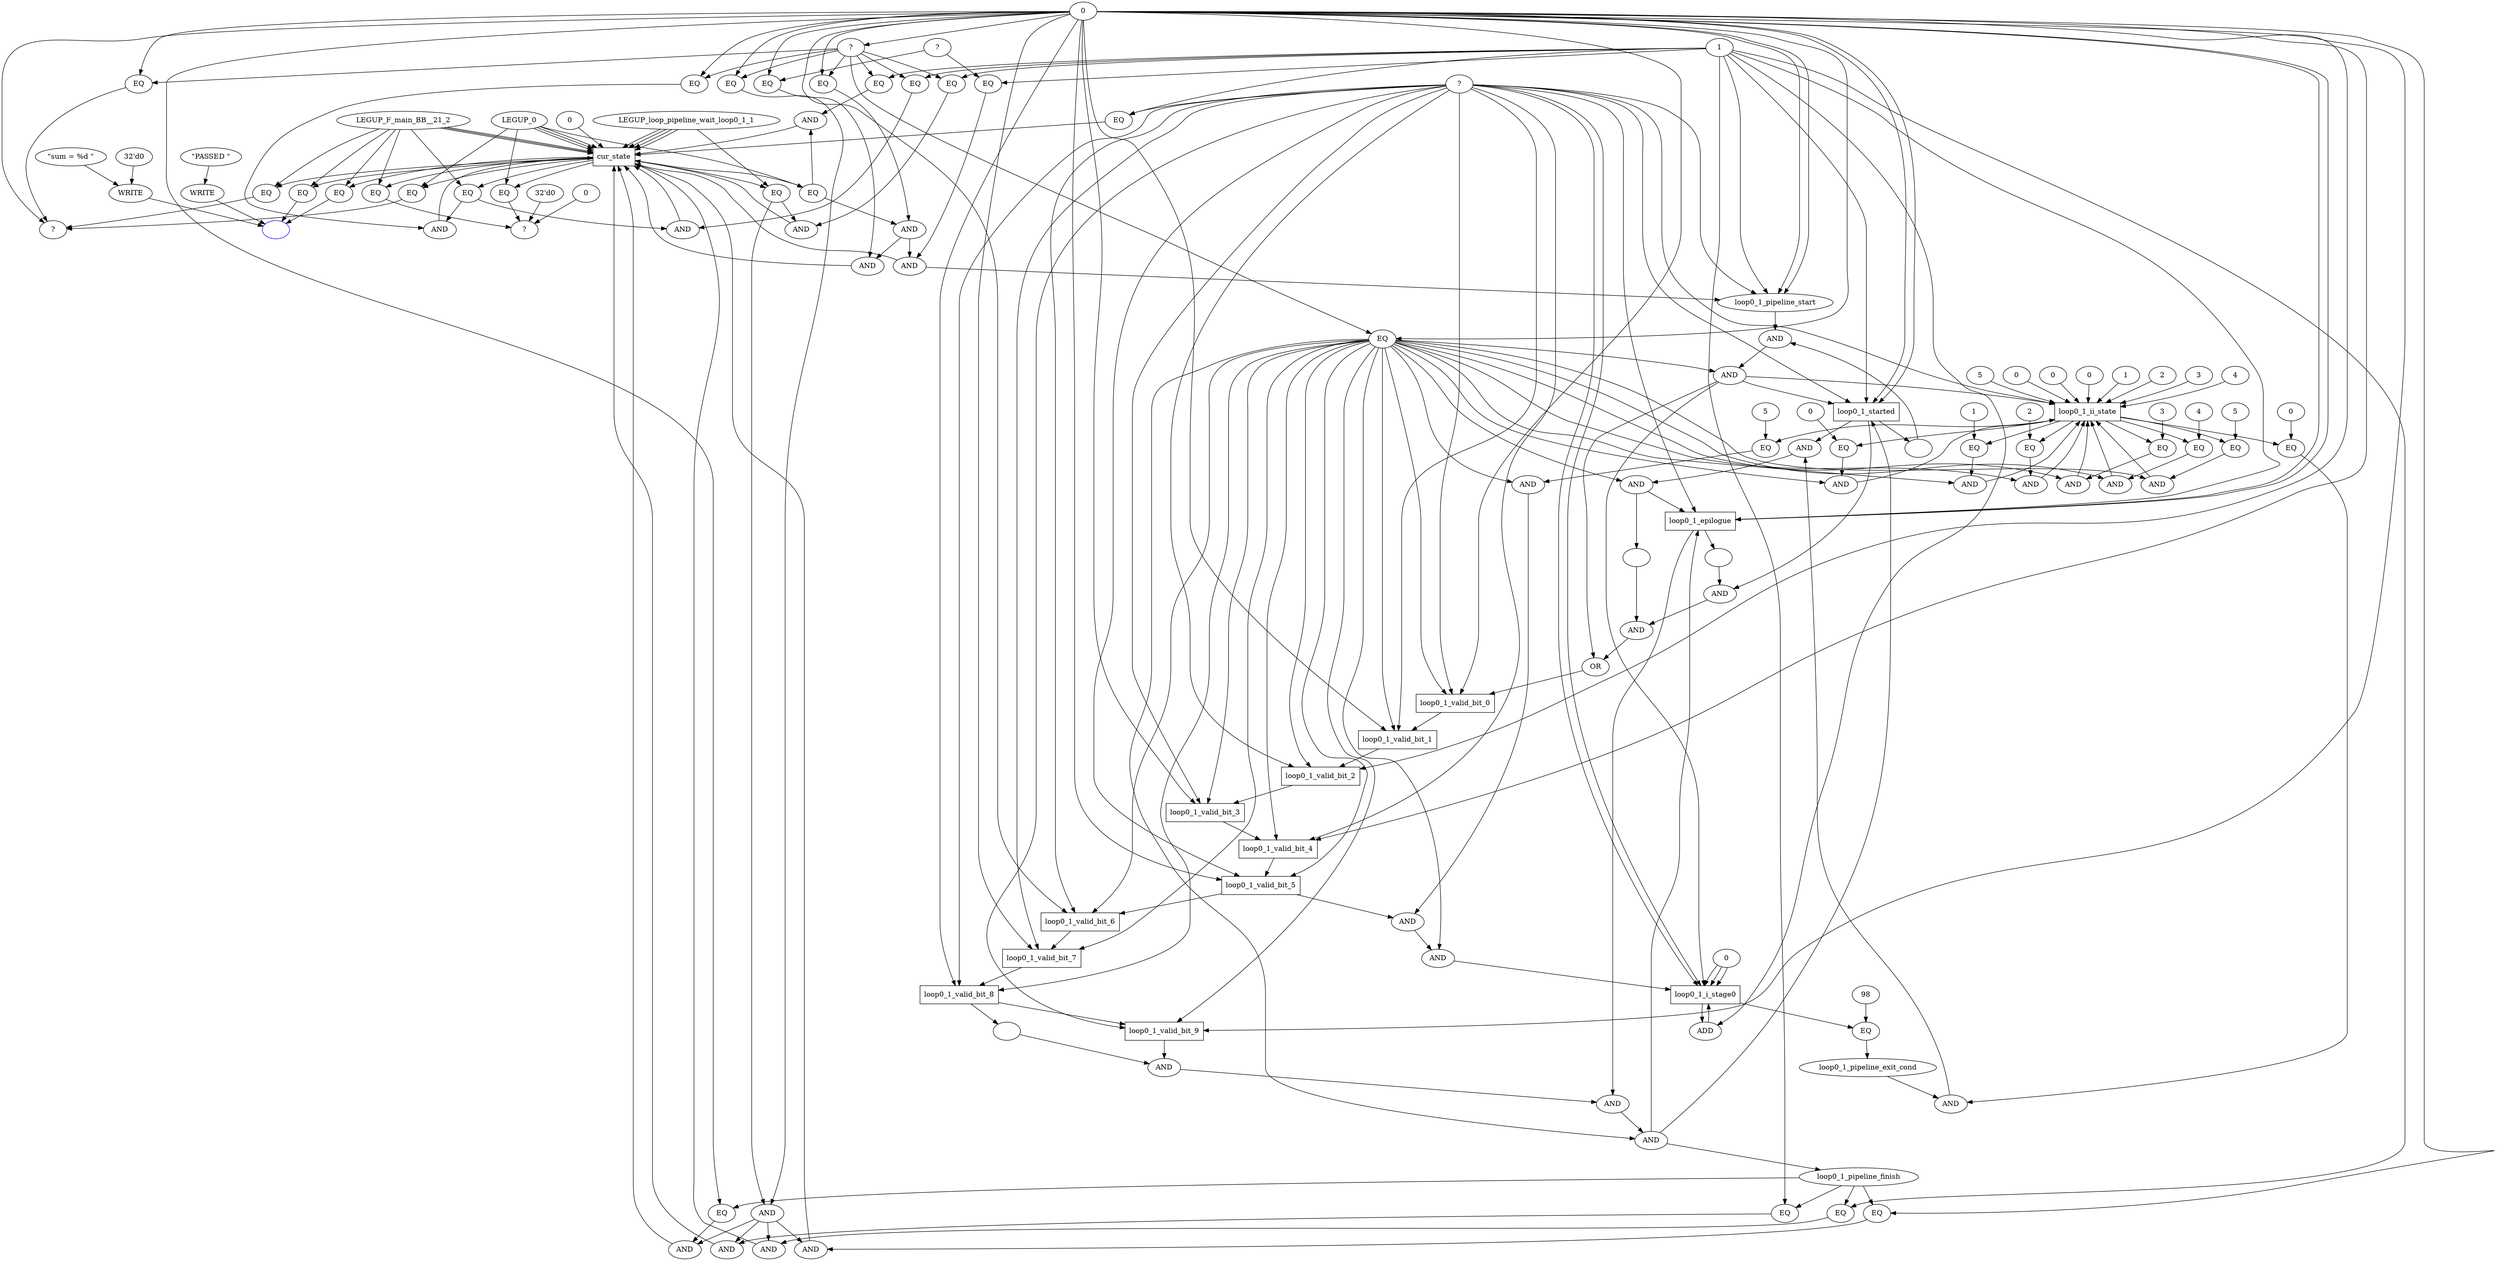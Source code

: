 //----------------------------------------------------------------------------//
// Generated by LegUp High-Level Synthesis Tool Version 4.0 (http://legup.org)
// Compiled: Mon Jun  4 15:32:40 2018
// University of Toronto
// For research and academic purposes only. Commercial use is prohibited.
// Please send bugs to: legup@eecg.toronto.edu
// Date: Mon Sep  3 15:14:51 2018
//----------------------------------------------------------------------------//

digraph {
Node0x425fa00[label="?"];
Node0x425fed0[label="0"];
Node0x425fed0 -> Node0x425fa00;
Node0x42600f0[label="EQ"];
Node0x42600f0 -> Node0x425fa00;
Node0x42604f0[label="EQ"];
Node0x42604f0 -> Node0x425fa00;
Node0x4271c40[label="EQ"];
Node0x4271c40 -> Node0x425fa00;
Node0x425fc80[label="?"];
Node0x4271f30[label="0"];
Node0x4271f30 -> Node0x425fc80;
Node0x4272130[label="32'd0"];
Node0x4272130 -> Node0x425fc80;
Node0x4272350[label="EQ"];
Node0x4272350 -> Node0x425fc80;
Node0x4272620[label="EQ"];
Node0x4272620 -> Node0x425fc80;
Node0x42f0480[label="",color=blue,color=blue];
Node0x42f0580[label="WRITE"];
Node0x42f0580 -> Node0x42f0480;
Node0x42f0be0[label="WRITE"];
Node0x42f0be0 -> Node0x42f0480;
Node0x42f0fe0[label="EQ"];
Node0x42f0fe0 -> Node0x42f0480;
Node0x42f12d0[label="EQ"];
Node0x42f12d0 -> Node0x42f0480;
Node0x425fb50[label="?"];
Node0x425fb50 -> Node0x42600f0;
Node0x425fed0 -> Node0x42600f0;
Node0x4260700[label="cur_state",shape=box];
Node0x4260700 -> Node0x42604f0;
Node0x4261920[label="LEGUP_0"];
Node0x4261920 -> Node0x42604f0;
Node0x4260700 -> Node0x4271c40;
Node0x4261df0[label="LEGUP_F_main_BB__21_2"];
Node0x4261df0 -> Node0x4271c40;
Node0x4260700 -> Node0x4272350;
Node0x4261920 -> Node0x4272350;
Node0x4260700 -> Node0x4272620;
Node0x4261df0 -> Node0x4272620;
Node0x42f07a0[label="\"sum = %d \""];
Node0x42f07a0 -> Node0x42f0580;
Node0x42f09c0[label="32'd0"];
Node0x42f09c0 -> Node0x42f0580;
Node0x42f0de0[label="\"PASSED \""];
Node0x42f0de0 -> Node0x42f0be0;
Node0x4260700 -> Node0x42f0fe0;
Node0x4261df0 -> Node0x42f0fe0;
Node0x4260700 -> Node0x42f12d0;
Node0x4261df0 -> Node0x42f12d0;
Node0x425fed0 -> Node0x425fb50;
Node0x4261920 -> Node0x4260700;
Node0x4261b40[label="LEGUP_loop_pipeline_wait_loop0_1_1"];
Node0x4261b40 -> Node0x4260700;
Node0x4261920 -> Node0x4260700;
Node0x4261b40 -> Node0x4260700;
Node0x4261df0 -> Node0x4260700;
Node0x4261b40 -> Node0x4260700;
Node0x4261df0 -> Node0x4260700;
Node0x4261b40 -> Node0x4260700;
Node0x4261df0 -> Node0x4260700;
Node0x4261920 -> Node0x4260700;
Node0x4261f10[label="0"];
Node0x4261f10 -> Node0x4260700;
Node0x42623e0[label="AND"];
Node0x42623e0 -> Node0x4260700;
Node0x4262d50[label="AND"];
Node0x4262d50 -> Node0x4260700;
Node0x42637e0[label="AND"];
Node0x42637e0 -> Node0x4260700;
Node0x4263d10[label="AND"];
Node0x4263d10 -> Node0x4260700;
Node0x42644b0[label="AND"];
Node0x42644b0 -> Node0x4260700;
Node0x426fc40[label="AND"];
Node0x426fc40 -> Node0x4260700;
Node0x4270200[label="AND"];
Node0x4270200 -> Node0x4260700;
Node0x4270730[label="AND"];
Node0x4270730 -> Node0x4260700;
Node0x4270c60[label="AND"];
Node0x4270c60 -> Node0x4260700;
Node0x4271400[label="AND"];
Node0x4271400 -> Node0x4260700;
Node0x4271930[label="EQ"];
Node0x4271930 -> Node0x4260700;
Node0x42625e0[label="EQ"];
Node0x42625e0 -> Node0x42623e0;
Node0x42628e0[label="EQ"];
Node0x42628e0 -> Node0x42623e0;
Node0x4262f30[label="AND"];
Node0x4262f30 -> Node0x4262d50;
Node0x42634a0[label="EQ"];
Node0x42634a0 -> Node0x4262d50;
Node0x4262f30 -> Node0x42637e0;
Node0x4263a30[label="EQ"];
Node0x4263a30 -> Node0x42637e0;
Node0x4263ef0[label="EQ"];
Node0x4263ef0 -> Node0x4263d10;
Node0x42641f0[label="EQ"];
Node0x42641f0 -> Node0x4263d10;
Node0x4264690[label="AND"];
Node0x4264690 -> Node0x42644b0;
Node0x4264c00[label="EQ"];
Node0x4264c00 -> Node0x42644b0;
Node0x4264690 -> Node0x426fc40;
Node0x426ff20[label="EQ"];
Node0x426ff20 -> Node0x426fc40;
Node0x4264690 -> Node0x4270200;
Node0x4270450[label="EQ"];
Node0x4270450 -> Node0x4270200;
Node0x4264690 -> Node0x4270730;
Node0x4270980[label="EQ"];
Node0x4270980 -> Node0x4270730;
Node0x4270e40[label="EQ"];
Node0x4270e40 -> Node0x4270c60;
Node0x4271140[label="EQ"];
Node0x4271140 -> Node0x4270c60;
Node0x4270e40 -> Node0x4271400;
Node0x4271650[label="EQ"];
Node0x4271650 -> Node0x4271400;
Node0x425f7a0[label="?"];
Node0x425f7a0 -> Node0x4271930;
Node0x4262b30[label="1"];
Node0x4262b30 -> Node0x4271930;
Node0x4260700 -> Node0x42625e0;
Node0x4261920 -> Node0x42625e0;
Node0x425fb50 -> Node0x42628e0;
Node0x4262b30 -> Node0x42628e0;
Node0x42625e0 -> Node0x4262f30;
Node0x42631c0[label="EQ"];
Node0x42631c0 -> Node0x4262f30;
Node0x425f8b0[label="?"];
Node0x425f8b0 -> Node0x42634a0;
Node0x4262b30 -> Node0x42634a0;
Node0x425f8b0 -> Node0x4263a30;
Node0x425fed0 -> Node0x4263a30;
Node0x4260700 -> Node0x4263ef0;
Node0x4261b40 -> Node0x4263ef0;
Node0x425fb50 -> Node0x42641f0;
Node0x4262b30 -> Node0x42641f0;
Node0x4263ef0 -> Node0x4264690;
Node0x4264920[label="EQ"];
Node0x4264920 -> Node0x4264690;
Node0x4264e00[label="loop0_1_pipeline_finish"];
Node0x4264e00 -> Node0x4264c00;
Node0x4262b30 -> Node0x4264c00;
Node0x4264e00 -> Node0x426ff20;
Node0x425fed0 -> Node0x426ff20;
Node0x4264e00 -> Node0x4270450;
Node0x4262b30 -> Node0x4270450;
Node0x4264e00 -> Node0x4270980;
Node0x425fed0 -> Node0x4270980;
Node0x4260700 -> Node0x4270e40;
Node0x4261df0 -> Node0x4270e40;
Node0x425fb50 -> Node0x4271140;
Node0x4262b30 -> Node0x4271140;
Node0x425fb50 -> Node0x4271650;
Node0x425fed0 -> Node0x4271650;
Node0x425fb50 -> Node0x42631c0;
Node0x425fed0 -> Node0x42631c0;
Node0x425fb50 -> Node0x4264920;
Node0x425fed0 -> Node0x4264920;
Node0x4265000[label="AND"];
Node0x4265000 -> Node0x4264e00;
Node0x4265220[label="EQ"];
Node0x4265220 -> Node0x4265000;
Node0x4265520[label="AND"];
Node0x4265520 -> Node0x4265000;
Node0x425fb50 -> Node0x4265220;
Node0x425fed0 -> Node0x4265220;
Node0x4265720[label="loop0_1_epilogue",shape=box];
Node0x4265720 -> Node0x4265520;
Node0x426ea70[label="AND"];
Node0x426ea70 -> Node0x4265520;
Node0x425fed0 -> Node0x4265720;
Node0x4262b30 -> Node0x4265720;
Node0x425fed0 -> Node0x4265720;
Node0x425f7a0 -> Node0x4265720;
Node0x4265b10[label="AND"];
Node0x4265b10 -> Node0x4265720;
Node0x4265000 -> Node0x4265720;
Node0x426ec90[label=""];
Node0x426ec90 -> Node0x426ea70;
Node0x426f860[label="loop0_1_valid_bit_9",shape=box];
Node0x426f860 -> Node0x426ea70;
Node0x4265220 -> Node0x4265b10;
Node0x4265da0[label="AND"];
Node0x4265da0 -> Node0x4265b10;
Node0x426ee90[label="loop0_1_valid_bit_8",shape=box];
Node0x426ee90 -> Node0x426ec90;
Node0x426ee90 -> Node0x426f860;
Node0x425fed0 -> Node0x426f860;
Node0x4265220 -> Node0x426f860;
Node0x425f7a0 -> Node0x426f860;
Node0x4265fc0[label="loop0_1_started",shape=box];
Node0x4265fc0 -> Node0x4265da0;
Node0x4266e80[label="AND"];
Node0x4266e80 -> Node0x4265da0;
Node0x426f0b0[label="loop0_1_valid_bit_7",shape=box];
Node0x426f0b0 -> Node0x426ee90;
Node0x425fed0 -> Node0x426ee90;
Node0x4265220 -> Node0x426ee90;
Node0x425f7a0 -> Node0x426ee90;
Node0x425fed0 -> Node0x4265fc0;
Node0x4262b30 -> Node0x4265fc0;
Node0x425fed0 -> Node0x4265fc0;
Node0x425f7a0 -> Node0x4265fc0;
Node0x4266330[label="AND"];
Node0x4266330 -> Node0x4265fc0;
Node0x4265000 -> Node0x4265fc0;
Node0x42670a0[label="EQ"];
Node0x42670a0 -> Node0x4266e80;
Node0x426b150[label="loop0_1_pipeline_exit_cond"];
Node0x426b150 -> Node0x4266e80;
Node0x426f2d0[label="loop0_1_valid_bit_6",shape=box];
Node0x426f2d0 -> Node0x426f0b0;
Node0x425fed0 -> Node0x426f0b0;
Node0x4265220 -> Node0x426f0b0;
Node0x425f7a0 -> Node0x426f0b0;
Node0x4265220 -> Node0x4266330;
Node0x42665c0[label="AND"];
Node0x42665c0 -> Node0x4266330;
Node0x42672a0[label="loop0_1_ii_state",shape=box];
Node0x42672a0 -> Node0x42670a0;
Node0x426af50[label="0"];
Node0x426af50 -> Node0x42670a0;
Node0x426b350[label="EQ"];
Node0x426b350 -> Node0x426b150;
Node0x426c950[label="loop0_1_valid_bit_5",shape=box];
Node0x426c950 -> Node0x426f2d0;
Node0x425fed0 -> Node0x426f2d0;
Node0x4265220 -> Node0x426f2d0;
Node0x425f7a0 -> Node0x426f2d0;
Node0x42667e0[label="loop0_1_pipeline_start"];
Node0x42667e0 -> Node0x42665c0;
Node0x4266bc0[label=""];
Node0x4266bc0 -> Node0x42665c0;
Node0x42674c0[label="0"];
Node0x42674c0 -> Node0x42672a0;
Node0x42676e0[label="0"];
Node0x42676e0 -> Node0x42672a0;
Node0x4267900[label="1"];
Node0x4267900 -> Node0x42672a0;
Node0x4267b10[label="2"];
Node0x4267b10 -> Node0x42672a0;
Node0x4267cf0[label="3"];
Node0x4267cf0 -> Node0x42672a0;
Node0x4267f10[label="4"];
Node0x4267f10 -> Node0x42672a0;
Node0x4268110[label="5"];
Node0x4268110 -> Node0x42672a0;
Node0x4268310[label="0"];
Node0x4268310 -> Node0x42672a0;
Node0x425f7a0 -> Node0x42672a0;
Node0x4266330 -> Node0x42672a0;
Node0x4267e10[label="AND"];
Node0x4267e10 -> Node0x42672a0;
Node0x4268cf0[label="AND"];
Node0x4268cf0 -> Node0x42672a0;
Node0x42693d0[label="AND"];
Node0x42693d0 -> Node0x42672a0;
Node0x4269ab0[label="AND"];
Node0x4269ab0 -> Node0x42672a0;
Node0x426a190[label="AND"];
Node0x426a190 -> Node0x42672a0;
Node0x426a870[label="AND"];
Node0x426a870 -> Node0x42672a0;
Node0x426b550[label="loop0_1_i_stage0",shape=box];
Node0x426b550 -> Node0x426b350;
Node0x426e820[label="98"];
Node0x426e820 -> Node0x426b350;
Node0x426cb50[label="loop0_1_valid_bit_4",shape=box];
Node0x426cb50 -> Node0x426c950;
Node0x425fed0 -> Node0x426c950;
Node0x4265220 -> Node0x426c950;
Node0x425f7a0 -> Node0x426c950;
Node0x425fed0 -> Node0x42667e0;
Node0x425fed0 -> Node0x42667e0;
Node0x4262b30 -> Node0x42667e0;
Node0x425f7a0 -> Node0x42667e0;
Node0x4262d50 -> Node0x42667e0;
Node0x4265fc0 -> Node0x4266bc0;
Node0x4265220 -> Node0x4267e10;
Node0x4268860[label="EQ"];
Node0x4268860 -> Node0x4267e10;
Node0x4265220 -> Node0x4268cf0;
Node0x4268f40[label="EQ"];
Node0x4268f40 -> Node0x4268cf0;
Node0x4265220 -> Node0x42693d0;
Node0x4269620[label="EQ"];
Node0x4269620 -> Node0x42693d0;
Node0x4265220 -> Node0x4269ab0;
Node0x4269d00[label="EQ"];
Node0x4269d00 -> Node0x4269ab0;
Node0x4265220 -> Node0x426a190;
Node0x426a3e0[label="EQ"];
Node0x426a3e0 -> Node0x426a190;
Node0x4265220 -> Node0x426a870;
Node0x426aac0[label="EQ"];
Node0x426aac0 -> Node0x426a870;
Node0x426b770[label="0"];
Node0x426b770 -> Node0x426b550;
Node0x426b770 -> Node0x426b550;
Node0x426ba00[label="ADD"];
Node0x426ba00 -> Node0x426b550;
Node0x426b770 -> Node0x426b550;
Node0x425f7a0 -> Node0x426b550;
Node0x4266330 -> Node0x426b550;
Node0x426bdc0[label="AND"];
Node0x426bdc0 -> Node0x426b550;
Node0x425f7a0 -> Node0x426b550;
Node0x426cd50[label="loop0_1_valid_bit_3",shape=box];
Node0x426cd50 -> Node0x426cb50;
Node0x425fed0 -> Node0x426cb50;
Node0x4265220 -> Node0x426cb50;
Node0x425f7a0 -> Node0x426cb50;
Node0x42672a0 -> Node0x4268860;
Node0x4268ad0[label="0"];
Node0x4268ad0 -> Node0x4268860;
Node0x42672a0 -> Node0x4268f40;
Node0x42691b0[label="1"];
Node0x42691b0 -> Node0x4268f40;
Node0x42672a0 -> Node0x4269620;
Node0x4269890[label="2"];
Node0x4269890 -> Node0x4269620;
Node0x42672a0 -> Node0x4269d00;
Node0x4269f70[label="3"];
Node0x4269f70 -> Node0x4269d00;
Node0x42672a0 -> Node0x426a3e0;
Node0x426a650[label="4"];
Node0x426a650 -> Node0x426a3e0;
Node0x42672a0 -> Node0x426aac0;
Node0x426ad30[label="5"];
Node0x426ad30 -> Node0x426aac0;
Node0x426b550 -> Node0x426ba00;
Node0x4262b30 -> Node0x426ba00;
Node0x4265220 -> Node0x426bdc0;
Node0x426c030[label="AND"];
Node0x426c030 -> Node0x426bdc0;
Node0x426cf70[label="loop0_1_valid_bit_2",shape=box];
Node0x426cf70 -> Node0x426cd50;
Node0x425fed0 -> Node0x426cd50;
Node0x4265220 -> Node0x426cd50;
Node0x425f7a0 -> Node0x426cd50;
Node0x426c250[label="AND"];
Node0x426c250 -> Node0x426c030;
Node0x426c950 -> Node0x426c030;
Node0x426d190[label="loop0_1_valid_bit_1",shape=box];
Node0x426d190 -> Node0x426cf70;
Node0x425fed0 -> Node0x426cf70;
Node0x4265220 -> Node0x426cf70;
Node0x425f7a0 -> Node0x426cf70;
Node0x4265220 -> Node0x426c250;
Node0x426c4c0[label="EQ"];
Node0x426c4c0 -> Node0x426c250;
Node0x426d3b0[label="loop0_1_valid_bit_0",shape=box];
Node0x426d3b0 -> Node0x426d190;
Node0x425fed0 -> Node0x426d190;
Node0x4265220 -> Node0x426d190;
Node0x425f7a0 -> Node0x426d190;
Node0x42672a0 -> Node0x426c4c0;
Node0x426c730[label="5"];
Node0x426c730 -> Node0x426c4c0;
Node0x426d5d0[label="OR"];
Node0x426d5d0 -> Node0x426d3b0;
Node0x425fed0 -> Node0x426d3b0;
Node0x4265220 -> Node0x426d3b0;
Node0x425f7a0 -> Node0x426d3b0;
Node0x4266330 -> Node0x426d5d0;
Node0x426d860[label="AND"];
Node0x426d860 -> Node0x426d5d0;
Node0x426da80[label="AND"];
Node0x426da80 -> Node0x426d860;
Node0x426df60[label=""];
Node0x426df60 -> Node0x426d860;
Node0x4265fc0 -> Node0x426da80;
Node0x426dcf0[label=""];
Node0x426dcf0 -> Node0x426da80;
Node0x4265b10 -> Node0x426df60;
Node0x4265720 -> Node0x426dcf0;
}

